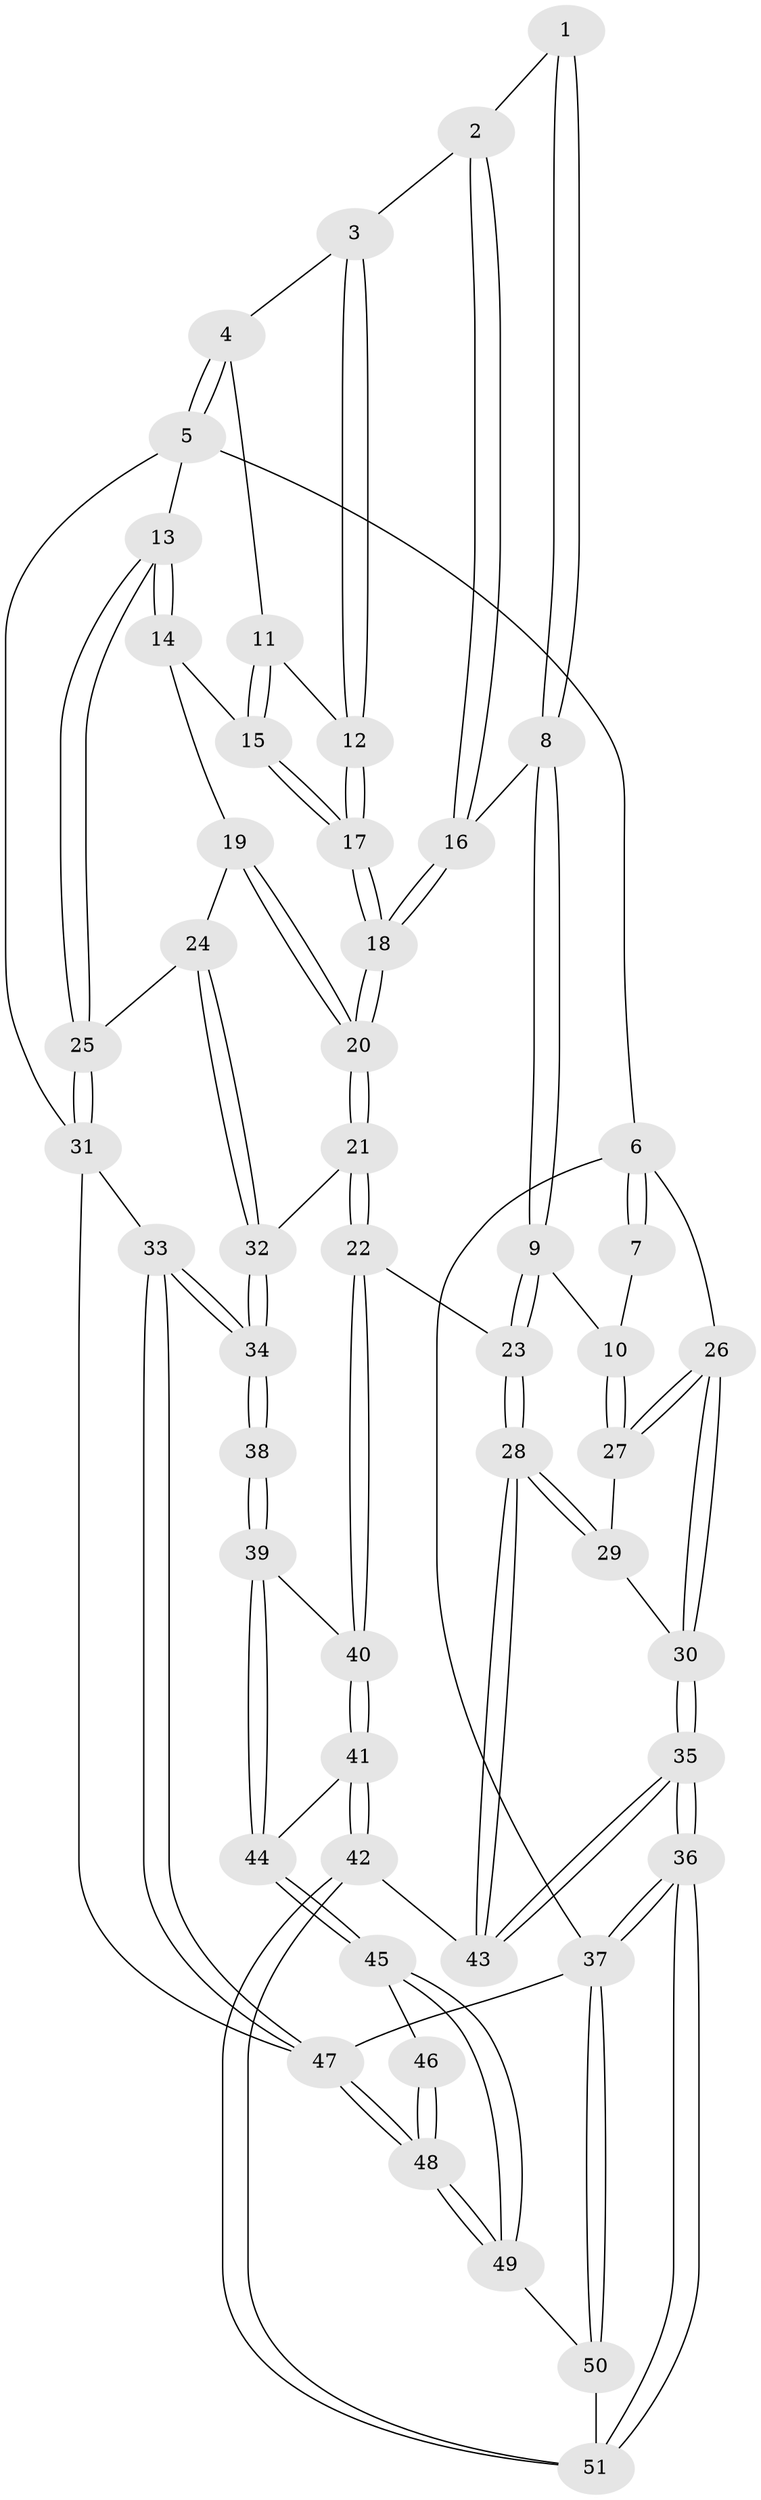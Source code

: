 // coarse degree distribution, {3: 0.3333333333333333, 1: 0.06666666666666667, 4: 0.26666666666666666, 5: 0.13333333333333333, 6: 0.06666666666666667, 2: 0.13333333333333333}
// Generated by graph-tools (version 1.1) at 2025/06/03/04/25 22:06:05]
// undirected, 51 vertices, 124 edges
graph export_dot {
graph [start="1"]
  node [color=gray90,style=filled];
  1 [pos="+0.33119396492834957+0"];
  2 [pos="+0.3985225234874115+0"];
  3 [pos="+0.463259735347869+0"];
  4 [pos="+0.7194553739357092+0"];
  5 [pos="+1+0"];
  6 [pos="+0+0"];
  7 [pos="+0.21254211705985349+0"];
  8 [pos="+0.23591374190734138+0.17508616283037015"];
  9 [pos="+0.19805285312091828+0.19090387464481864"];
  10 [pos="+0.18520206165799394+0.18796220426944274"];
  11 [pos="+0.7037443382803913+0"];
  12 [pos="+0.5768691594311178+0.08327794323531774"];
  13 [pos="+1+0"];
  14 [pos="+0.7491450885988541+0.12587678986386897"];
  15 [pos="+0.7131007734057921+0.0922436414765807"];
  16 [pos="+0.42210513684247525+0.13621785662384253"];
  17 [pos="+0.5545342001315271+0.1663316076966556"];
  18 [pos="+0.5040651479719704+0.2151742773049844"];
  19 [pos="+0.7731376051438156+0.21155005739992822"];
  20 [pos="+0.5204348220400933+0.2833313942851663"];
  21 [pos="+0.5156580371826853+0.35845190304215213"];
  22 [pos="+0.5036591193352135+0.38546342906887415"];
  23 [pos="+0.2942211442704462+0.3905621415371286"];
  24 [pos="+0.8626692594773643+0.2846514395425996"];
  25 [pos="+1+0.0719887916562123"];
  26 [pos="+0+0.08154139836408843"];
  27 [pos="+0.11389345773286426+0.19402685022107227"];
  28 [pos="+0.171536932012202+0.5048878688155793"];
  29 [pos="+0.11112572726767145+0.34719999262583434"];
  30 [pos="+0+0.4145924750672962"];
  31 [pos="+1+0.6816359877708192"];
  32 [pos="+0.8365293944210288+0.36085449560109734"];
  33 [pos="+1+0.6741527810815635"];
  34 [pos="+0.8842011552825031+0.6062104671384959"];
  35 [pos="+0+0.6578875878044315"];
  36 [pos="+0+1"];
  37 [pos="+0+1"];
  38 [pos="+0.7997414305784898+0.6235884764725833"];
  39 [pos="+0.6139000478455212+0.5627112819655975"];
  40 [pos="+0.5098930681763599+0.4133374254308157"];
  41 [pos="+0.30030574005206395+0.6897739228807145"];
  42 [pos="+0.27815502726122177+0.6962637494898926"];
  43 [pos="+0.12449524473183596+0.6021457687478571"];
  44 [pos="+0.4954918805863325+0.7209666551843718"];
  45 [pos="+0.5715787171917599+0.8785613880320696"];
  46 [pos="+0.7986403150213303+0.6253830823333059"];
  47 [pos="+0.6962605141598166+1"];
  48 [pos="+0.6960593509484428+1"];
  49 [pos="+0.5699950180432377+1"];
  50 [pos="+0.433285765674309+1"];
  51 [pos="+0.2837785012088776+0.812690991887209"];
  1 -- 2;
  1 -- 8;
  1 -- 8;
  2 -- 3;
  2 -- 16;
  2 -- 16;
  3 -- 4;
  3 -- 12;
  3 -- 12;
  4 -- 5;
  4 -- 5;
  4 -- 11;
  5 -- 6;
  5 -- 13;
  5 -- 31;
  6 -- 7;
  6 -- 7;
  6 -- 26;
  6 -- 37;
  7 -- 10;
  8 -- 9;
  8 -- 9;
  8 -- 16;
  9 -- 10;
  9 -- 23;
  9 -- 23;
  10 -- 27;
  10 -- 27;
  11 -- 12;
  11 -- 15;
  11 -- 15;
  12 -- 17;
  12 -- 17;
  13 -- 14;
  13 -- 14;
  13 -- 25;
  13 -- 25;
  14 -- 15;
  14 -- 19;
  15 -- 17;
  15 -- 17;
  16 -- 18;
  16 -- 18;
  17 -- 18;
  17 -- 18;
  18 -- 20;
  18 -- 20;
  19 -- 20;
  19 -- 20;
  19 -- 24;
  20 -- 21;
  20 -- 21;
  21 -- 22;
  21 -- 22;
  21 -- 32;
  22 -- 23;
  22 -- 40;
  22 -- 40;
  23 -- 28;
  23 -- 28;
  24 -- 25;
  24 -- 32;
  24 -- 32;
  25 -- 31;
  25 -- 31;
  26 -- 27;
  26 -- 27;
  26 -- 30;
  26 -- 30;
  27 -- 29;
  28 -- 29;
  28 -- 29;
  28 -- 43;
  28 -- 43;
  29 -- 30;
  30 -- 35;
  30 -- 35;
  31 -- 33;
  31 -- 47;
  32 -- 34;
  32 -- 34;
  33 -- 34;
  33 -- 34;
  33 -- 47;
  33 -- 47;
  34 -- 38;
  34 -- 38;
  35 -- 36;
  35 -- 36;
  35 -- 43;
  35 -- 43;
  36 -- 37;
  36 -- 37;
  36 -- 51;
  36 -- 51;
  37 -- 50;
  37 -- 50;
  37 -- 47;
  38 -- 39;
  38 -- 39;
  39 -- 40;
  39 -- 44;
  39 -- 44;
  40 -- 41;
  40 -- 41;
  41 -- 42;
  41 -- 42;
  41 -- 44;
  42 -- 43;
  42 -- 51;
  42 -- 51;
  44 -- 45;
  44 -- 45;
  45 -- 46;
  45 -- 49;
  45 -- 49;
  46 -- 48;
  46 -- 48;
  47 -- 48;
  47 -- 48;
  48 -- 49;
  48 -- 49;
  49 -- 50;
  50 -- 51;
}
